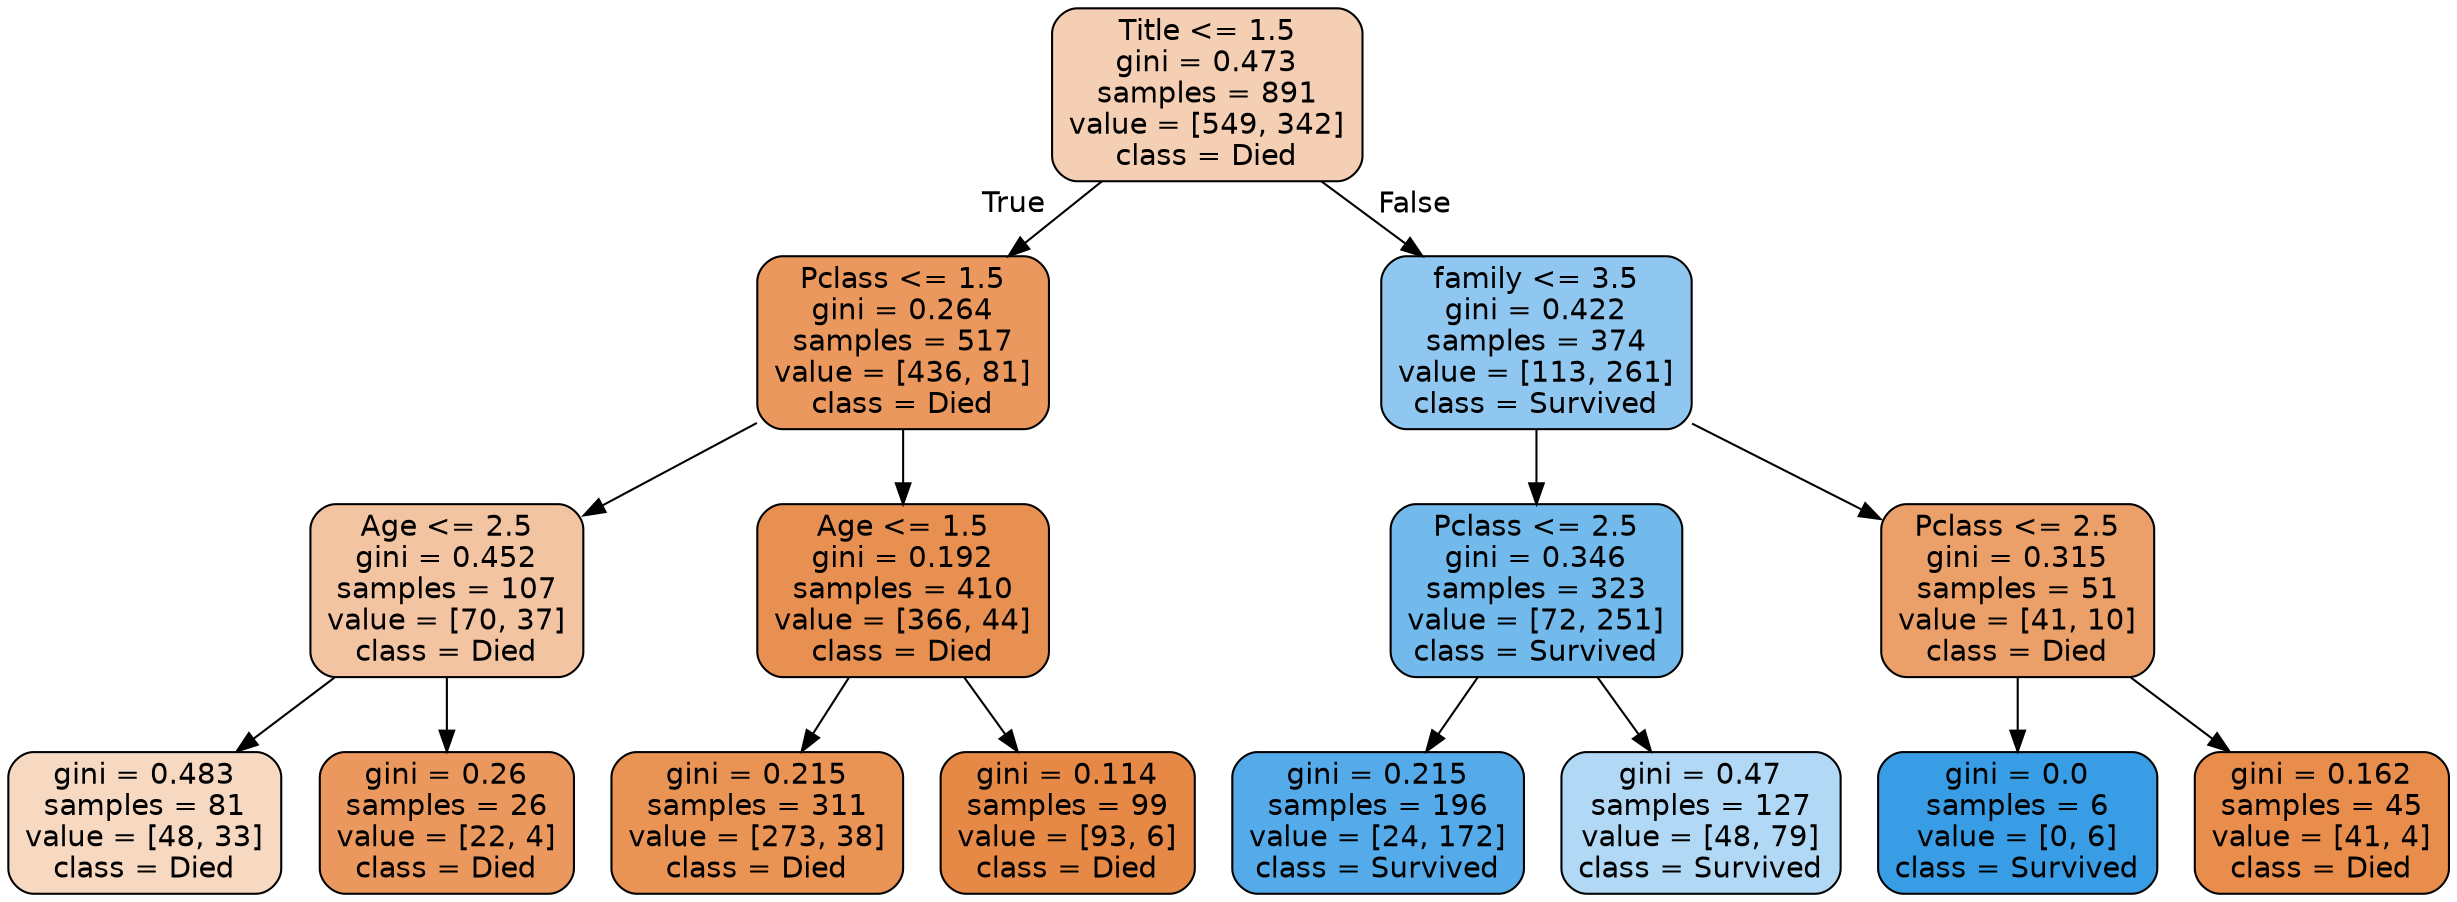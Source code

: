 digraph Tree {
node [shape=box, style="filled, rounded", color="black", fontname=helvetica] ;
edge [fontname=helvetica] ;
0 [label="Title <= 1.5\ngini = 0.473\nsamples = 891\nvalue = [549, 342]\nclass = Died", fillcolor="#f5cfb4"] ;
1 [label="Pclass <= 1.5\ngini = 0.264\nsamples = 517\nvalue = [436, 81]\nclass = Died", fillcolor="#ea985e"] ;
0 -> 1 [labeldistance=2.5, labelangle=45, headlabel="True"] ;
2 [label="Age <= 2.5\ngini = 0.452\nsamples = 107\nvalue = [70, 37]\nclass = Died", fillcolor="#f3c4a2"] ;
1 -> 2 ;
3 [label="gini = 0.483\nsamples = 81\nvalue = [48, 33]\nclass = Died", fillcolor="#f7d8c1"] ;
2 -> 3 ;
4 [label="gini = 0.26\nsamples = 26\nvalue = [22, 4]\nclass = Died", fillcolor="#ea985d"] ;
2 -> 4 ;
5 [label="Age <= 1.5\ngini = 0.192\nsamples = 410\nvalue = [366, 44]\nclass = Died", fillcolor="#e89051"] ;
1 -> 5 ;
6 [label="gini = 0.215\nsamples = 311\nvalue = [273, 38]\nclass = Died", fillcolor="#e99355"] ;
5 -> 6 ;
7 [label="gini = 0.114\nsamples = 99\nvalue = [93, 6]\nclass = Died", fillcolor="#e78946"] ;
5 -> 7 ;
8 [label="family <= 3.5\ngini = 0.422\nsamples = 374\nvalue = [113, 261]\nclass = Survived", fillcolor="#8fc7f0"] ;
0 -> 8 [labeldistance=2.5, labelangle=-45, headlabel="False"] ;
9 [label="Pclass <= 2.5\ngini = 0.346\nsamples = 323\nvalue = [72, 251]\nclass = Survived", fillcolor="#72b9ec"] ;
8 -> 9 ;
10 [label="gini = 0.215\nsamples = 196\nvalue = [24, 172]\nclass = Survived", fillcolor="#55abe9"] ;
9 -> 10 ;
11 [label="gini = 0.47\nsamples = 127\nvalue = [48, 79]\nclass = Survived", fillcolor="#b1d9f5"] ;
9 -> 11 ;
12 [label="Pclass <= 2.5\ngini = 0.315\nsamples = 51\nvalue = [41, 10]\nclass = Died", fillcolor="#eba069"] ;
8 -> 12 ;
13 [label="gini = 0.0\nsamples = 6\nvalue = [0, 6]\nclass = Survived", fillcolor="#399de5"] ;
12 -> 13 ;
14 [label="gini = 0.162\nsamples = 45\nvalue = [41, 4]\nclass = Died", fillcolor="#e88d4c"] ;
12 -> 14 ;
}